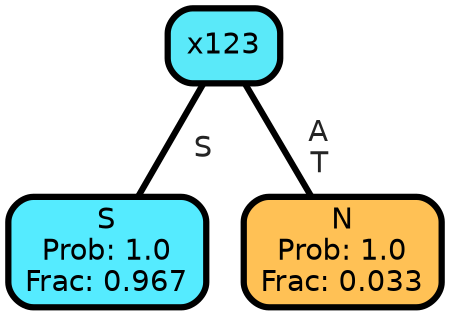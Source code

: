 graph Tree {
node [shape=box, style="filled, rounded",color="black",penwidth="3",fontcolor="black",                 fontname=helvetica] ;
graph [ranksep="0 equally", splines=straight,                 bgcolor=transparent, dpi=200] ;
edge [fontname=helvetica, fontweight=bold,fontcolor=grey14,color=black] ;
0 [label="S
Prob: 1.0
Frac: 0.967", fillcolor="#55ebff"] ;
1 [label="x123", fillcolor="#5ae9f9"] ;
2 [label="N
Prob: 1.0
Frac: 0.033", fillcolor="#ffc155"] ;
1 -- 0 [label=" S",penwidth=3] ;
1 -- 2 [label=" A\n T",penwidth=3] ;
{rank = same;}}
